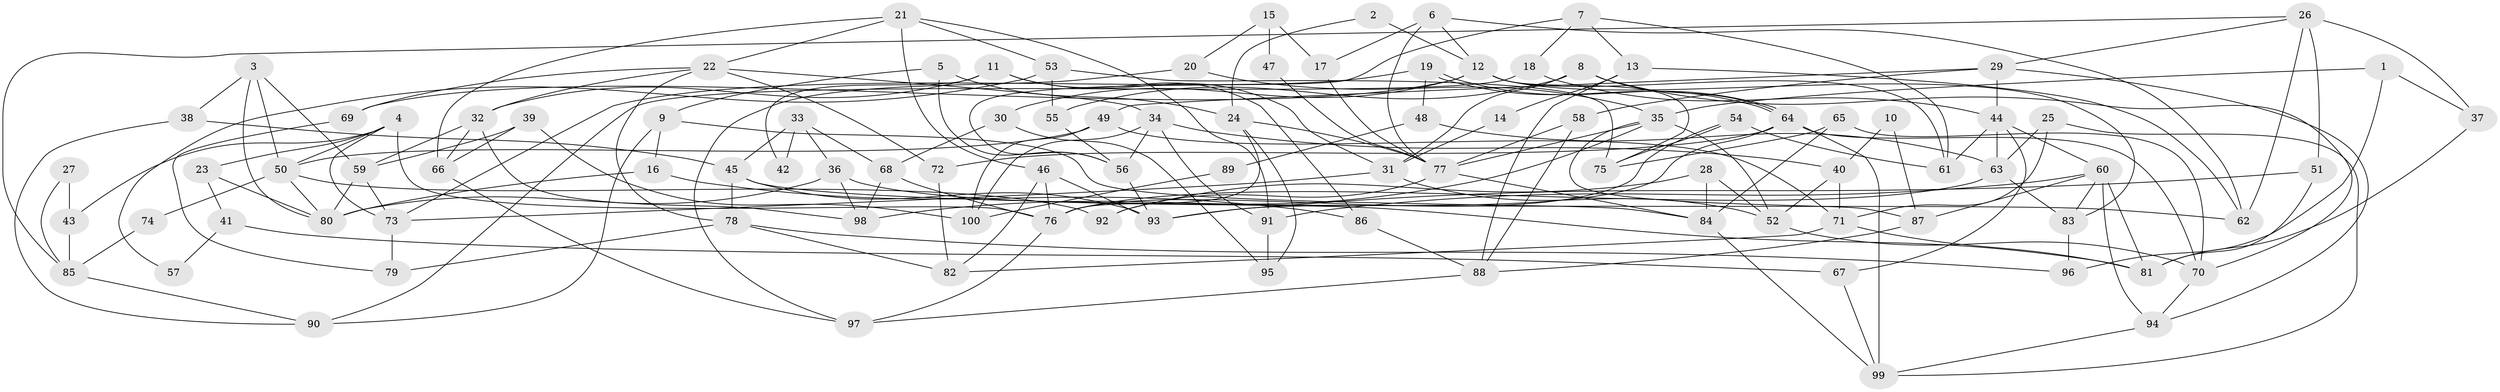// coarse degree distribution, {4: 0.22857142857142856, 5: 0.18571428571428572, 3: 0.24285714285714285, 6: 0.07142857142857142, 7: 0.12857142857142856, 2: 0.05714285714285714, 8: 0.07142857142857142, 9: 0.014285714285714285}
// Generated by graph-tools (version 1.1) at 2025/52/02/27/25 19:52:07]
// undirected, 100 vertices, 200 edges
graph export_dot {
graph [start="1"]
  node [color=gray90,style=filled];
  1;
  2;
  3;
  4;
  5;
  6;
  7;
  8;
  9;
  10;
  11;
  12;
  13;
  14;
  15;
  16;
  17;
  18;
  19;
  20;
  21;
  22;
  23;
  24;
  25;
  26;
  27;
  28;
  29;
  30;
  31;
  32;
  33;
  34;
  35;
  36;
  37;
  38;
  39;
  40;
  41;
  42;
  43;
  44;
  45;
  46;
  47;
  48;
  49;
  50;
  51;
  52;
  53;
  54;
  55;
  56;
  57;
  58;
  59;
  60;
  61;
  62;
  63;
  64;
  65;
  66;
  67;
  68;
  69;
  70;
  71;
  72;
  73;
  74;
  75;
  76;
  77;
  78;
  79;
  80;
  81;
  82;
  83;
  84;
  85;
  86;
  87;
  88;
  89;
  90;
  91;
  92;
  93;
  94;
  95;
  96;
  97;
  98;
  99;
  100;
  1 -- 35;
  1 -- 96;
  1 -- 37;
  2 -- 24;
  2 -- 12;
  3 -- 59;
  3 -- 80;
  3 -- 38;
  3 -- 50;
  4 -- 76;
  4 -- 73;
  4 -- 23;
  4 -- 43;
  4 -- 50;
  5 -- 56;
  5 -- 24;
  5 -- 9;
  6 -- 12;
  6 -- 77;
  6 -- 17;
  6 -- 62;
  7 -- 61;
  7 -- 18;
  7 -- 13;
  7 -- 56;
  8 -- 55;
  8 -- 64;
  8 -- 31;
  8 -- 70;
  9 -- 16;
  9 -- 84;
  9 -- 90;
  10 -- 40;
  10 -- 87;
  11 -- 32;
  11 -- 31;
  11 -- 42;
  11 -- 86;
  12 -- 75;
  12 -- 30;
  12 -- 61;
  12 -- 69;
  12 -- 83;
  13 -- 62;
  13 -- 14;
  13 -- 88;
  14 -- 31;
  15 -- 17;
  15 -- 20;
  15 -- 47;
  16 -- 80;
  16 -- 86;
  17 -- 77;
  18 -- 44;
  18 -- 90;
  19 -- 73;
  19 -- 64;
  19 -- 64;
  19 -- 48;
  20 -- 97;
  20 -- 35;
  21 -- 46;
  21 -- 22;
  21 -- 53;
  21 -- 66;
  21 -- 91;
  22 -- 78;
  22 -- 72;
  22 -- 32;
  22 -- 34;
  22 -- 69;
  23 -- 80;
  23 -- 41;
  24 -- 76;
  24 -- 77;
  24 -- 95;
  25 -- 99;
  25 -- 71;
  25 -- 63;
  26 -- 37;
  26 -- 29;
  26 -- 51;
  26 -- 62;
  26 -- 85;
  27 -- 43;
  27 -- 85;
  28 -- 52;
  28 -- 92;
  28 -- 84;
  29 -- 44;
  29 -- 94;
  29 -- 49;
  29 -- 58;
  30 -- 68;
  30 -- 95;
  31 -- 52;
  31 -- 73;
  32 -- 98;
  32 -- 59;
  32 -- 66;
  33 -- 36;
  33 -- 45;
  33 -- 42;
  33 -- 68;
  34 -- 91;
  34 -- 40;
  34 -- 56;
  34 -- 100;
  35 -- 77;
  35 -- 98;
  35 -- 52;
  35 -- 87;
  36 -- 80;
  36 -- 81;
  36 -- 98;
  37 -- 81;
  38 -- 45;
  38 -- 90;
  39 -- 100;
  39 -- 66;
  39 -- 59;
  40 -- 52;
  40 -- 71;
  41 -- 67;
  41 -- 57;
  43 -- 85;
  44 -- 60;
  44 -- 63;
  44 -- 61;
  44 -- 67;
  45 -- 78;
  45 -- 62;
  45 -- 93;
  46 -- 93;
  46 -- 76;
  46 -- 82;
  47 -- 77;
  48 -- 63;
  48 -- 89;
  49 -- 50;
  49 -- 71;
  49 -- 100;
  50 -- 74;
  50 -- 80;
  50 -- 92;
  51 -- 93;
  51 -- 81;
  52 -- 70;
  53 -- 75;
  53 -- 55;
  53 -- 57;
  54 -- 76;
  54 -- 61;
  54 -- 75;
  55 -- 56;
  56 -- 93;
  58 -- 88;
  58 -- 77;
  59 -- 73;
  59 -- 80;
  60 -- 94;
  60 -- 81;
  60 -- 83;
  60 -- 87;
  60 -- 91;
  63 -- 83;
  63 -- 76;
  64 -- 93;
  64 -- 70;
  64 -- 72;
  64 -- 99;
  65 -- 70;
  65 -- 84;
  65 -- 75;
  66 -- 97;
  67 -- 99;
  68 -- 76;
  68 -- 98;
  69 -- 79;
  70 -- 94;
  71 -- 81;
  71 -- 82;
  72 -- 82;
  73 -- 79;
  74 -- 85;
  76 -- 97;
  77 -- 84;
  77 -- 92;
  78 -- 79;
  78 -- 82;
  78 -- 96;
  83 -- 96;
  84 -- 99;
  85 -- 90;
  86 -- 88;
  87 -- 88;
  88 -- 97;
  89 -- 100;
  91 -- 95;
  94 -- 99;
}
